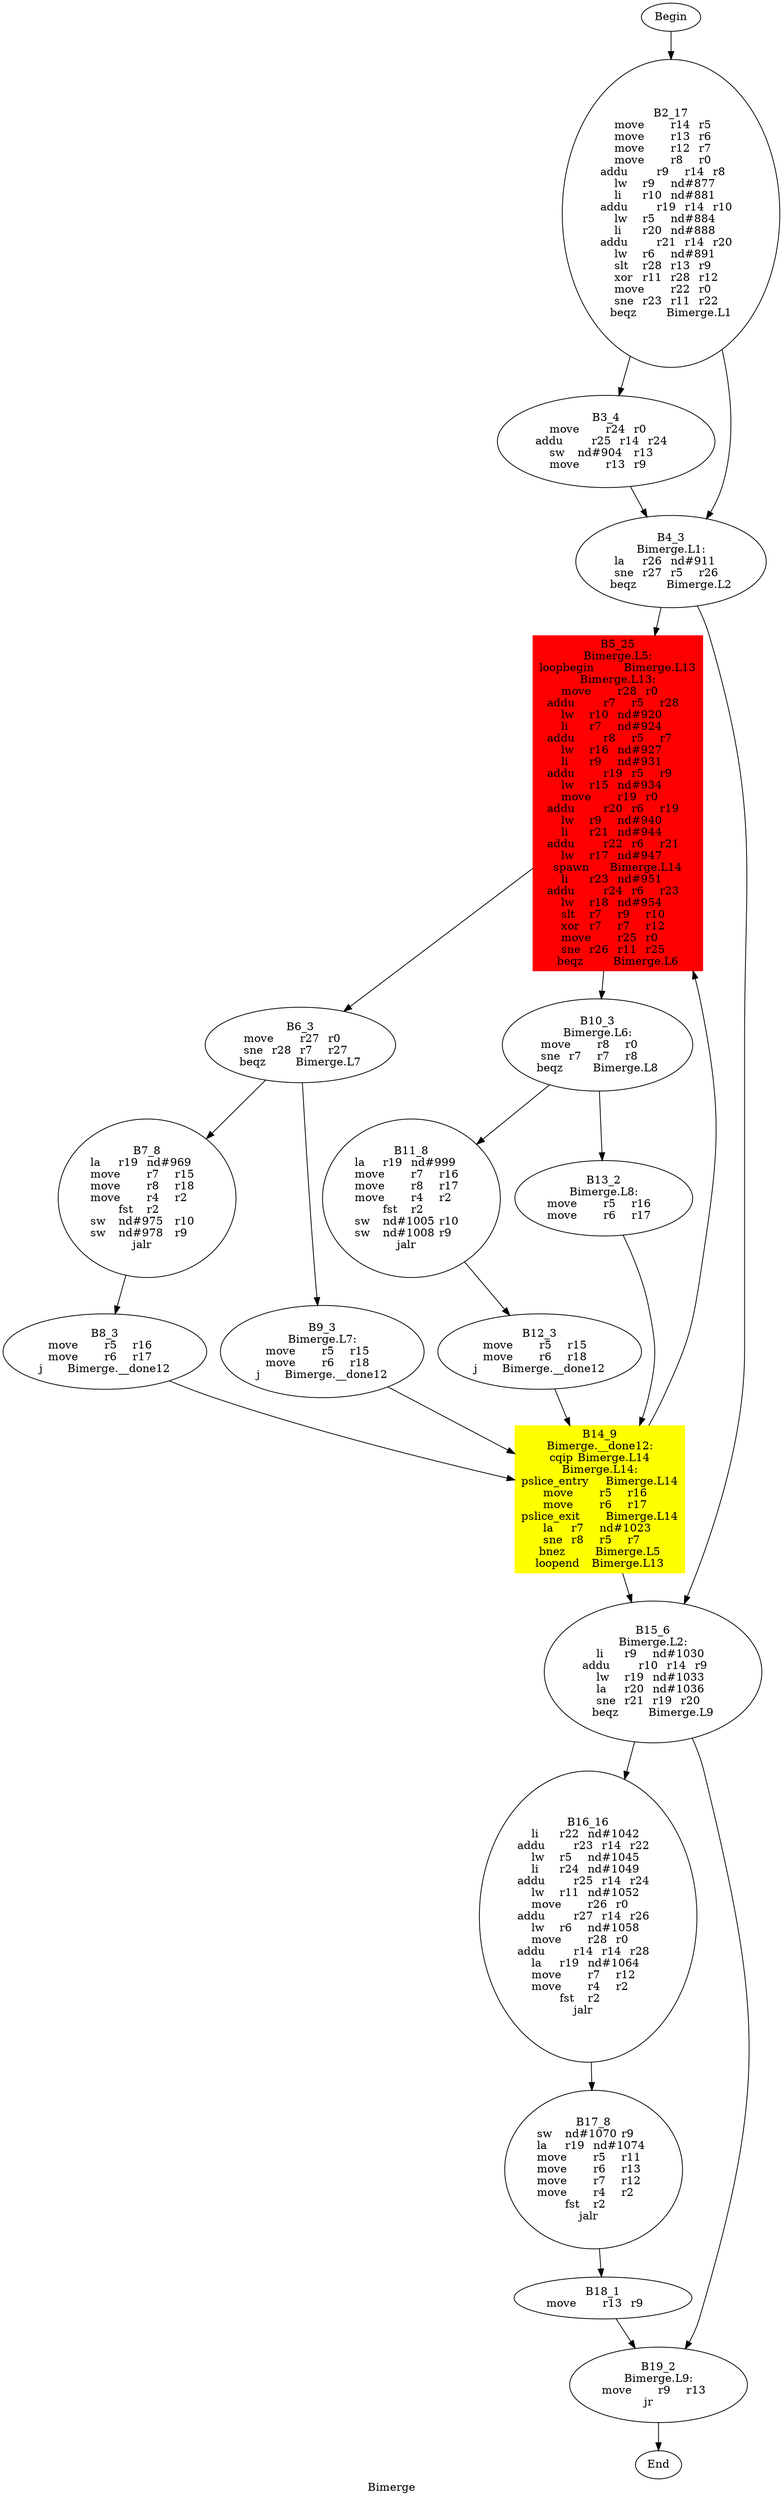 digraph G{
	label = "Bimerge"	style = "dashed";
	color = purple;
	Node0 [label = "Begin"];
	Node0 -> {Node2 }
	Node1 [label = "End"];
	Node1 -> {}
	Node2 [label = "B2_17\nmove	r14	r5	\nmove	r13	r6	\nmove	r12	r7	\nmove	r8	r0	\naddu	r9	r14	r8	\nlw	r9	nd#877	\nli	r10	nd#881	\naddu	r19	r14	r10	\nlw	r5	nd#884	\nli	r20	nd#888	\naddu	r21	r14	r20	\nlw	r6	nd#891	\nslt	r28	r13	r9	\nxor	r11	r28	r12	\nmove	r22	r0	\nsne	r23	r11	r22	\nbeqz	Bimerge.L1\n"];
	Node2 -> {Node3 Node4 }
	Node3 [label = "B3_4\nmove	r24	r0	\naddu	r25	r14	r24	\nsw	nd#904	r13	\nmove	r13	r9	\n"];
	Node3 -> {Node4 }
	Node4 [label = "B4_3\nBimerge.L1:\nla	r26	nd#911	\nsne	r27	r5	r26	\nbeqz	Bimerge.L2\n"];
	Node4 -> {Node5 Node15 }
	Node5 [label = "B5_25\nBimerge.L5:\nloopbegin	Bimerge.L13\nBimerge.L13:\nmove	r28	r0	\naddu	r7	r5	r28	\nlw	r10	nd#920	\nli	r7	nd#924	\naddu	r8	r5	r7	\nlw	r16	nd#927	\nli	r9	nd#931	\naddu	r19	r5	r9	\nlw	r15	nd#934	\nmove	r19	r0	\naddu	r20	r6	r19	\nlw	r9	nd#940	\nli	r21	nd#944	\naddu	r22	r6	r21	\nlw	r17	nd#947	\nspawn	Bimerge.L14\nli	r23	nd#951	\naddu	r24	r6	r23	\nlw	r18	nd#954	\nslt	r7	r9	r10	\nxor	r7	r7	r12	\nmove	r25	r0	\nsne	r26	r11	r25	\nbeqz	Bimerge.L6\n"];
	Node5 -> {Node6 Node10 }
	Node6 [label = "B6_3\nmove	r27	r0	\nsne	r28	r7	r27	\nbeqz	Bimerge.L7\n"];
	Node6 -> {Node7 Node9 }
	Node7 [label = "B7_8\nla	r19	nd#969	\nmove	r7	r15	\nmove	r8	r18	\nmove	r4	r2	\nfst	r2	\nsw	nd#975	r10	\nsw	nd#978	r9	\njalr	\n"];
	Node7 -> {Node8 }
	Node8 [label = "B8_3\nmove	r5	r16	\nmove	r6	r17	\nj	Bimerge.__done12\n"];
	Node8 -> {Node14 }
	Node9 [label = "B9_3\nBimerge.L7:\nmove	r5	r15	\nmove	r6	r18	\nj	Bimerge.__done12\n"];
	Node9 -> {Node14 }
	Node10 [label = "B10_3\nBimerge.L6:\nmove	r8	r0	\nsne	r7	r7	r8	\nbeqz	Bimerge.L8\n"];
	Node10 -> {Node11 Node13 }
	Node11 [label = "B11_8\nla	r19	nd#999	\nmove	r7	r16	\nmove	r8	r17	\nmove	r4	r2	\nfst	r2	\nsw	nd#1005	r10	\nsw	nd#1008	r9	\njalr	\n"];
	Node11 -> {Node12 }
	Node12 [label = "B12_3\nmove	r5	r15	\nmove	r6	r18	\nj	Bimerge.__done12\n"];
	Node12 -> {Node14 }
	Node13 [label = "B13_2\nBimerge.L8:\nmove	r5	r16	\nmove	r6	r17	\n"];
	Node13 -> {Node14 }
	Node14 [label = "B14_9\nBimerge.__done12:\ncqip	Bimerge.L14\nBimerge.L14:\npslice_entry	Bimerge.L14\nmove	r5	r16	\nmove	r6	r17	\npslice_exit	Bimerge.L14\nla	r7	nd#1023	\nsne	r8	r5	r7	\nbnez	Bimerge.L5\nloopend	Bimerge.L13\n"];
	Node14 -> {Node15 Node5 }
	Node15 [label = "B15_6\nBimerge.L2:\nli	r9	nd#1030	\naddu	r10	r14	r9	\nlw	r19	nd#1033	\nla	r20	nd#1036	\nsne	r21	r19	r20	\nbeqz	Bimerge.L9\n"];
	Node15 -> {Node16 Node19 }
	Node16 [label = "B16_16\nli	r22	nd#1042	\naddu	r23	r14	r22	\nlw	r5	nd#1045	\nli	r24	nd#1049	\naddu	r25	r14	r24	\nlw	r11	nd#1052	\nmove	r26	r0	\naddu	r27	r14	r26	\nlw	r6	nd#1058	\nmove	r28	r0	\naddu	r14	r14	r28	\nla	r19	nd#1064	\nmove	r7	r12	\nmove	r4	r2	\nfst	r2	\njalr	\n"];
	Node16 -> {Node17 }
	Node17 [label = "B17_8\nsw	nd#1070	r9	\nla	r19	nd#1074	\nmove	r5	r11	\nmove	r6	r13	\nmove	r7	r12	\nmove	r4	r2	\nfst	r2	\njalr	\n"];
	Node17 -> {Node18 }
	Node18 [label = "B18_1\nmove	r13	r9	\n"];
	Node18 -> {Node19 }
	Node19 [label = "B19_2\nBimerge.L9:\nmove	r9	r13	\njr	\n"];
	Node19 -> {Node1 }
	Node5 [shape = box ,style=filled ,color=red];
	Node14 [shape = polygon ,style=filled ,color=yellow];
}
